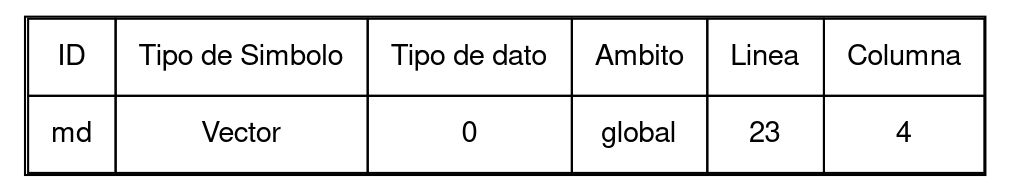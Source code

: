 
digraph G{
fontname="Helvetica,Arial,sans-serif";
node [fontname="Helvetica,Arial,sans-serif"];
a0 [shape=none label=<
<TABLE border="1" cellspacing="0" cellpadding="10">
<tr><td>ID</td><td>Tipo de Simbolo</td><td>Tipo de dato</td><td>Ambito</td><td>Linea</td><td>Columna</td></tr>
<tr><td>md</td><td>Vector</td><td>0</td><td>global</td><td>23</td><td>4</td></tr></TABLE>>];
}